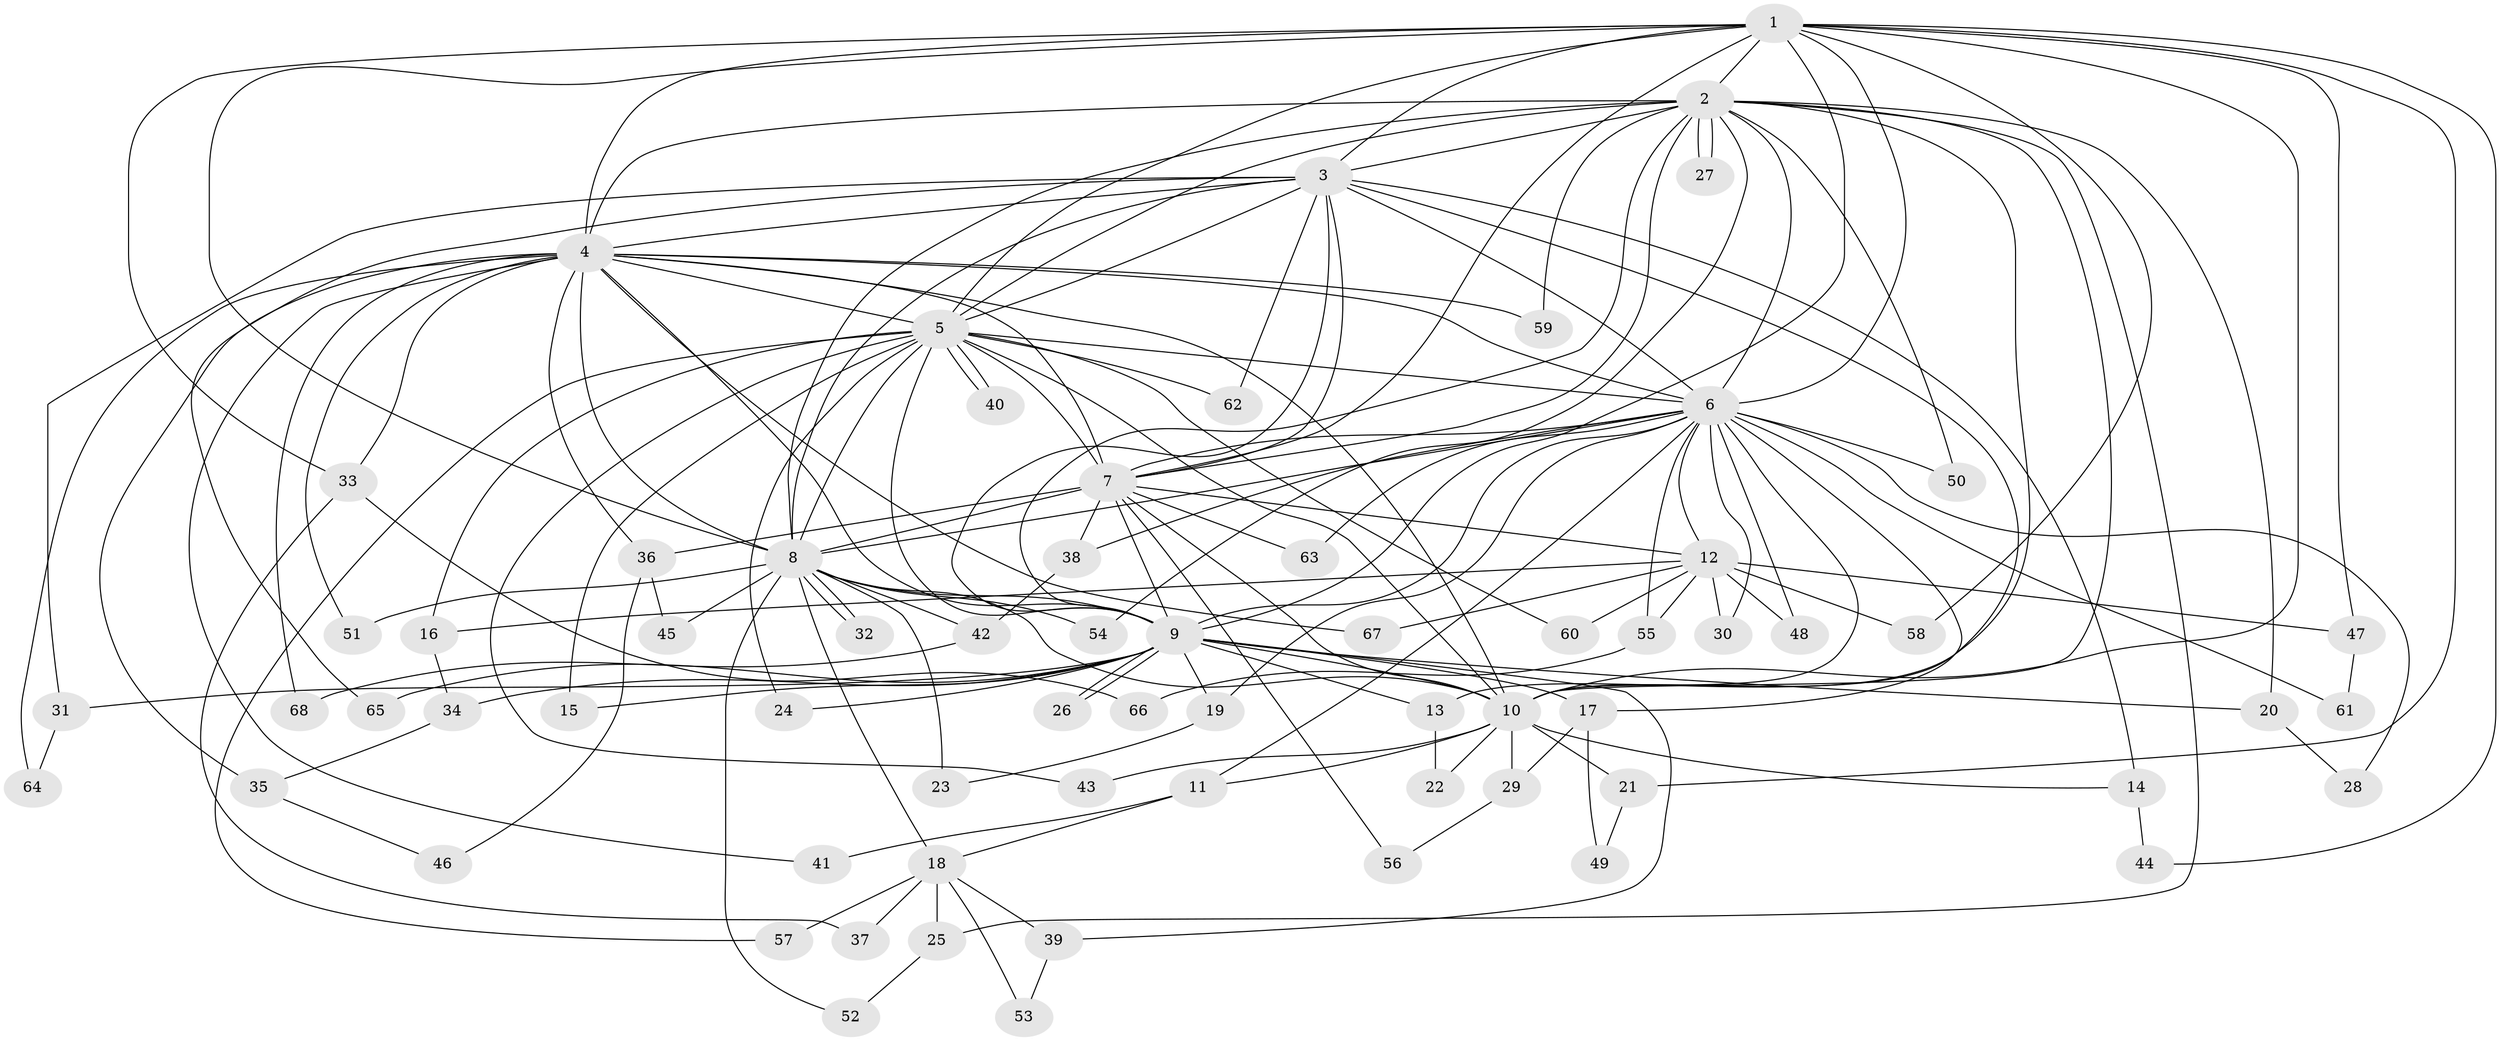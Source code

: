 // coarse degree distribution, {19: 0.019230769230769232, 10: 0.019230769230769232, 16: 0.019230769230769232, 15: 0.019230769230769232, 17: 0.038461538461538464, 21: 0.019230769230769232, 13: 0.019230769230769232, 9: 0.019230769230769232, 3: 0.21153846153846154, 2: 0.4807692307692308, 4: 0.07692307692307693, 6: 0.019230769230769232, 1: 0.038461538461538464}
// Generated by graph-tools (version 1.1) at 2025/23/03/03/25 07:23:40]
// undirected, 68 vertices, 161 edges
graph export_dot {
graph [start="1"]
  node [color=gray90,style=filled];
  1;
  2;
  3;
  4;
  5;
  6;
  7;
  8;
  9;
  10;
  11;
  12;
  13;
  14;
  15;
  16;
  17;
  18;
  19;
  20;
  21;
  22;
  23;
  24;
  25;
  26;
  27;
  28;
  29;
  30;
  31;
  32;
  33;
  34;
  35;
  36;
  37;
  38;
  39;
  40;
  41;
  42;
  43;
  44;
  45;
  46;
  47;
  48;
  49;
  50;
  51;
  52;
  53;
  54;
  55;
  56;
  57;
  58;
  59;
  60;
  61;
  62;
  63;
  64;
  65;
  66;
  67;
  68;
  1 -- 2;
  1 -- 3;
  1 -- 4;
  1 -- 5;
  1 -- 6;
  1 -- 7;
  1 -- 8;
  1 -- 9;
  1 -- 10;
  1 -- 21;
  1 -- 33;
  1 -- 44;
  1 -- 47;
  1 -- 58;
  2 -- 3;
  2 -- 4;
  2 -- 5;
  2 -- 6;
  2 -- 7;
  2 -- 8;
  2 -- 9;
  2 -- 10;
  2 -- 13;
  2 -- 20;
  2 -- 25;
  2 -- 27;
  2 -- 27;
  2 -- 50;
  2 -- 54;
  2 -- 59;
  3 -- 4;
  3 -- 5;
  3 -- 6;
  3 -- 7;
  3 -- 8;
  3 -- 9;
  3 -- 10;
  3 -- 14;
  3 -- 31;
  3 -- 62;
  3 -- 65;
  4 -- 5;
  4 -- 6;
  4 -- 7;
  4 -- 8;
  4 -- 9;
  4 -- 10;
  4 -- 33;
  4 -- 35;
  4 -- 36;
  4 -- 41;
  4 -- 51;
  4 -- 59;
  4 -- 64;
  4 -- 67;
  4 -- 68;
  5 -- 6;
  5 -- 7;
  5 -- 8;
  5 -- 9;
  5 -- 10;
  5 -- 15;
  5 -- 16;
  5 -- 24;
  5 -- 40;
  5 -- 40;
  5 -- 43;
  5 -- 57;
  5 -- 60;
  5 -- 62;
  6 -- 7;
  6 -- 8;
  6 -- 9;
  6 -- 10;
  6 -- 11;
  6 -- 12;
  6 -- 17;
  6 -- 19;
  6 -- 28;
  6 -- 30;
  6 -- 38;
  6 -- 48;
  6 -- 50;
  6 -- 55;
  6 -- 61;
  6 -- 63;
  7 -- 8;
  7 -- 9;
  7 -- 10;
  7 -- 12;
  7 -- 36;
  7 -- 38;
  7 -- 56;
  7 -- 63;
  8 -- 9;
  8 -- 10;
  8 -- 18;
  8 -- 23;
  8 -- 32;
  8 -- 32;
  8 -- 42;
  8 -- 45;
  8 -- 51;
  8 -- 52;
  8 -- 54;
  9 -- 10;
  9 -- 13;
  9 -- 15;
  9 -- 17;
  9 -- 19;
  9 -- 20;
  9 -- 24;
  9 -- 26;
  9 -- 26;
  9 -- 31;
  9 -- 34;
  9 -- 39;
  9 -- 65;
  10 -- 11;
  10 -- 14;
  10 -- 21;
  10 -- 22;
  10 -- 29;
  10 -- 43;
  11 -- 18;
  11 -- 41;
  12 -- 16;
  12 -- 30;
  12 -- 47;
  12 -- 48;
  12 -- 55;
  12 -- 58;
  12 -- 60;
  12 -- 67;
  13 -- 22;
  14 -- 44;
  16 -- 34;
  17 -- 29;
  17 -- 49;
  18 -- 25;
  18 -- 37;
  18 -- 39;
  18 -- 53;
  18 -- 57;
  19 -- 23;
  20 -- 28;
  21 -- 49;
  25 -- 52;
  29 -- 56;
  31 -- 64;
  33 -- 37;
  33 -- 66;
  34 -- 35;
  35 -- 46;
  36 -- 45;
  36 -- 46;
  38 -- 42;
  39 -- 53;
  42 -- 68;
  47 -- 61;
  55 -- 66;
}

